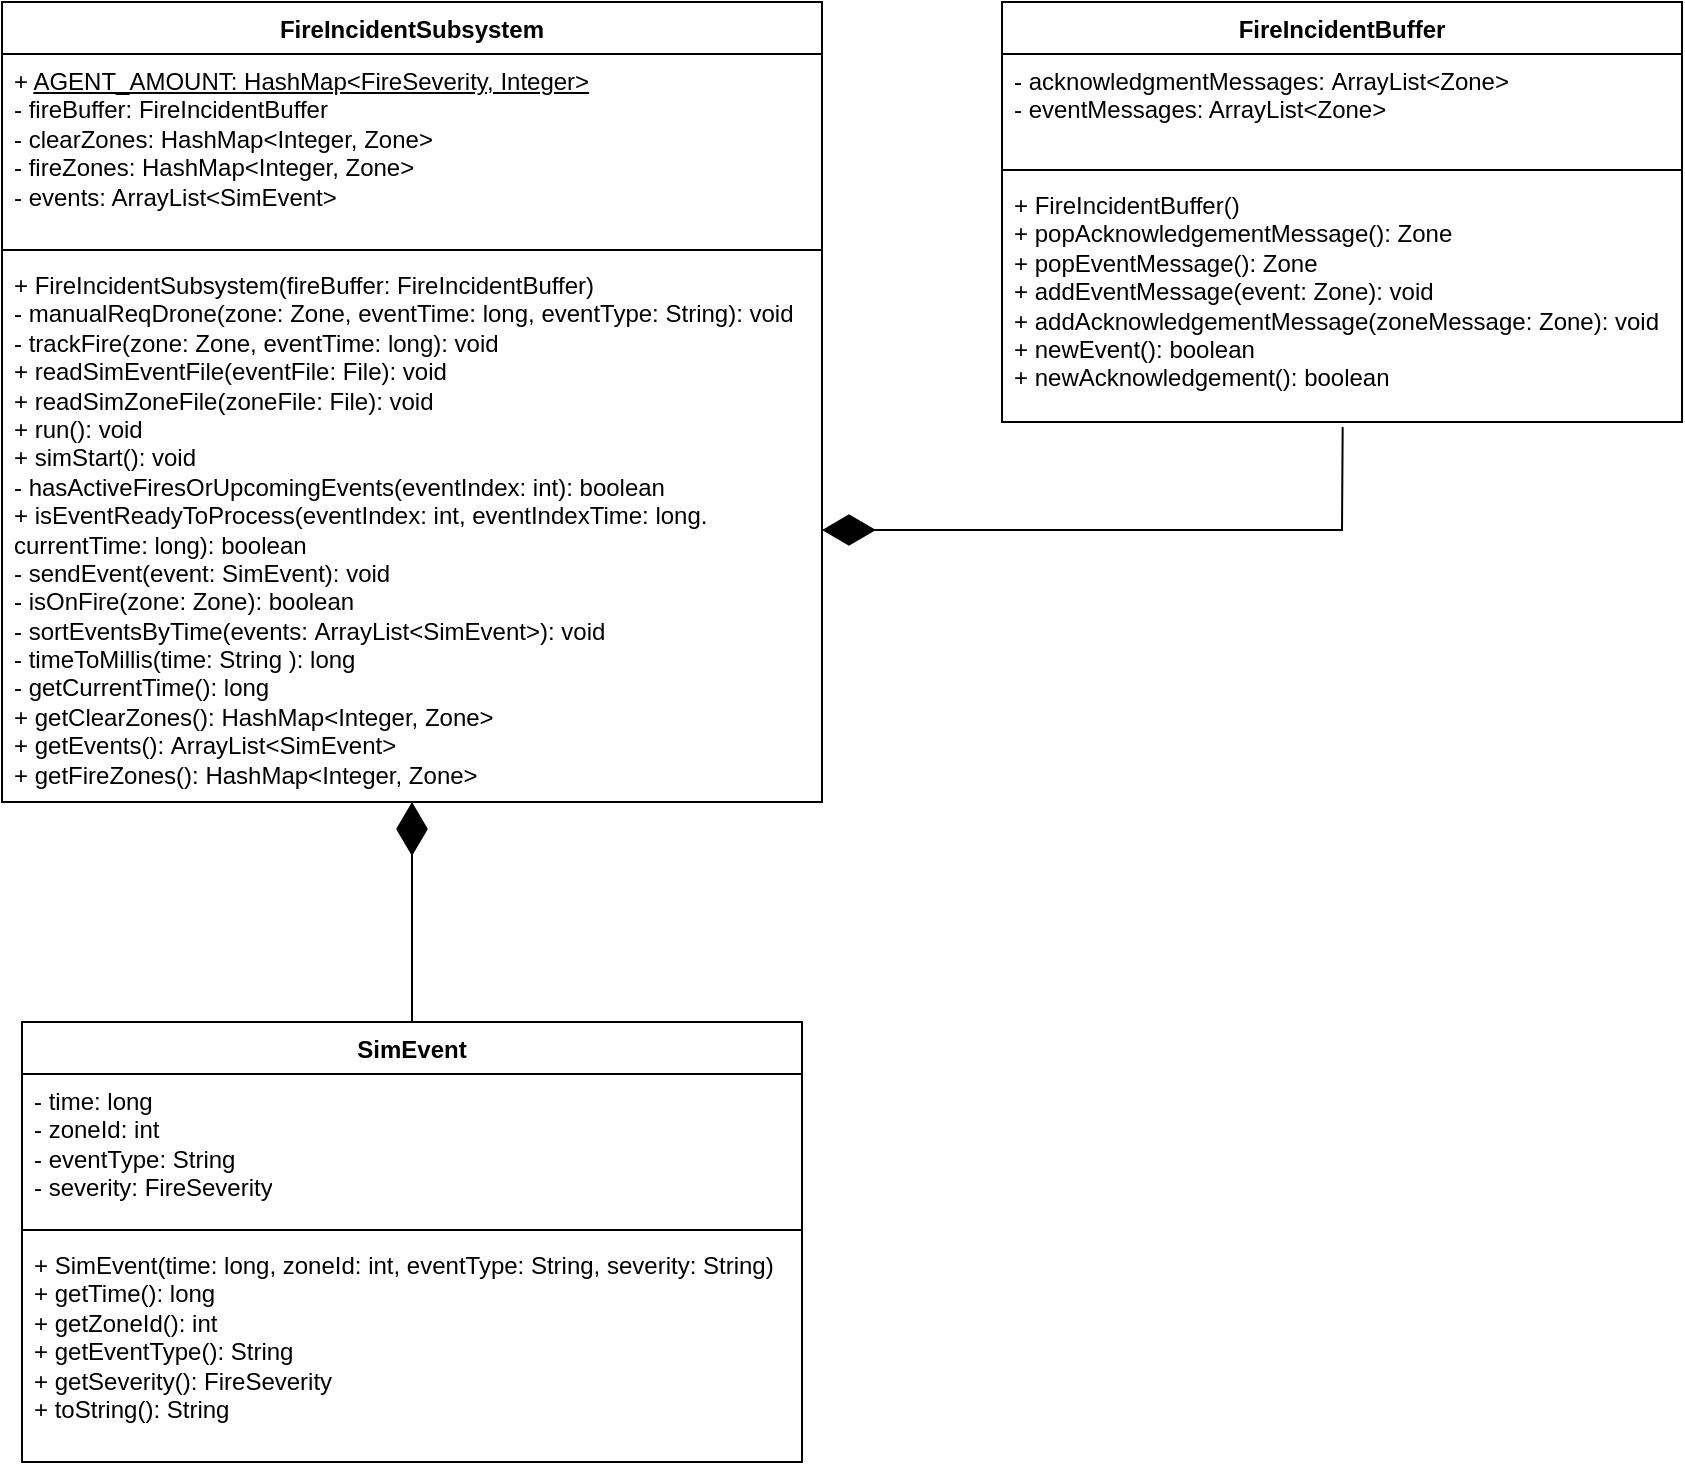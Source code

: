 <mxfile version="26.1.0">
  <diagram name="Page-1" id="l8JWWn1mgFh3_-fhd1bB">
    <mxGraphModel dx="1536" dy="4056" grid="1" gridSize="10" guides="1" tooltips="1" connect="1" arrows="1" fold="1" page="1" pageScale="1" pageWidth="4681" pageHeight="3300" math="0" shadow="0">
      <root>
        <mxCell id="0" />
        <mxCell id="1" parent="0" />
        <mxCell id="iawhTrxei7uKys8adqZG-1" value="FireIncidentSubsystem" style="swimlane;fontStyle=1;align=center;verticalAlign=top;childLayout=stackLayout;horizontal=1;startSize=26;horizontalStack=0;resizeParent=1;resizeParentMax=0;resizeLast=0;collapsible=1;marginBottom=0;whiteSpace=wrap;html=1;" vertex="1" parent="1">
          <mxGeometry x="810" y="-820" width="410" height="400" as="geometry">
            <mxRectangle x="600" y="260" width="160" height="30" as="alternateBounds" />
          </mxGeometry>
        </mxCell>
        <mxCell id="iawhTrxei7uKys8adqZG-2" value="&lt;div&gt;+ &lt;u&gt;AGENT_AMOUNT: HashMap&amp;lt;FireSeverity, Integer&amp;gt;&lt;/u&gt;&lt;/div&gt;&lt;div&gt;- fireBuffer: FireIncidentBuffer&lt;/div&gt;- clearZones: HashMap&amp;lt;Integer, Zone&amp;gt;&lt;div&gt;- fireZones: HashMap&amp;lt;Integer, Zone&amp;gt;&lt;br&gt;&lt;div&gt;- events: ArrayList&amp;lt;SimEvent&amp;gt;&lt;br&gt;&lt;div&gt;&lt;br&gt;&lt;/div&gt;&lt;/div&gt;&lt;/div&gt;" style="text;strokeColor=none;fillColor=none;align=left;verticalAlign=top;spacingLeft=4;spacingRight=4;overflow=hidden;rotatable=0;points=[[0,0.5],[1,0.5]];portConstraint=eastwest;whiteSpace=wrap;html=1;" vertex="1" parent="iawhTrxei7uKys8adqZG-1">
          <mxGeometry y="26" width="410" height="94" as="geometry" />
        </mxCell>
        <mxCell id="iawhTrxei7uKys8adqZG-3" value="" style="line;strokeWidth=1;fillColor=none;align=left;verticalAlign=middle;spacingTop=-1;spacingLeft=3;spacingRight=3;rotatable=0;labelPosition=right;points=[];portConstraint=eastwest;strokeColor=inherit;" vertex="1" parent="iawhTrxei7uKys8adqZG-1">
          <mxGeometry y="120" width="410" height="8" as="geometry" />
        </mxCell>
        <mxCell id="iawhTrxei7uKys8adqZG-4" value="+ FireIncidentSubsystem(fireBuffer: FireIncidentBuffer)&lt;div&gt;- manualReqDrone(zone: Zone, eventTime: long, eventType: String): void&lt;/div&gt;&lt;div&gt;- trackFire(zone: Zone, eventTime: long): void&lt;/div&gt;&lt;div&gt;+ readSimEventFile(eventFile: File): void&lt;/div&gt;&lt;div&gt;+ readSimZoneFile(zoneFile: File): void&lt;/div&gt;&lt;div&gt;+ run(): void&lt;/div&gt;&lt;div&gt;+ simStart(): void&lt;/div&gt;&lt;div&gt;- hasActiveFiresOrUpcomingEvents(eventIndex: int): boolean&lt;/div&gt;&lt;div&gt;+ isEventReadyToProcess(eventIndex: int, eventIndexTime: long. currentTime: long): boolean&lt;/div&gt;&lt;div&gt;- sendEvent(event: SimEvent): void&lt;/div&gt;&lt;div&gt;- isOnFire(zone: Zone): boolean&lt;/div&gt;&lt;div&gt;- sortEventsByTime(&lt;span style=&quot;background-color: transparent; color: light-dark(rgb(0, 0, 0), rgb(255, 255, 255));&quot;&gt;events:&amp;nbsp;&lt;/span&gt;&lt;span style=&quot;background-color: transparent; color: light-dark(rgb(0, 0, 0), rgb(255, 255, 255));&quot;&gt;ArrayList&amp;lt;SimEvent&amp;gt;):&amp;nbsp;&lt;/span&gt;&lt;span style=&quot;background-color: transparent; color: light-dark(rgb(0, 0, 0), rgb(255, 255, 255));&quot;&gt;void&lt;/span&gt;&lt;span style=&quot;background-color: transparent; color: light-dark(rgb(0, 0, 0), rgb(255, 255, 255));&quot;&gt;&amp;nbsp;&lt;/span&gt;&lt;/div&gt;&lt;div&gt;- timeToMillis(time:&amp;nbsp;&lt;span style=&quot;background-color: transparent; color: light-dark(rgb(0, 0, 0), rgb(255, 255, 255));&quot;&gt;String&lt;/span&gt;&lt;span style=&quot;background-color: transparent; color: light-dark(rgb(0, 0, 0), rgb(255, 255, 255));&quot;&gt;&amp;nbsp;&lt;/span&gt;&lt;span style=&quot;background-color: transparent; color: light-dark(rgb(0, 0, 0), rgb(255, 255, 255));&quot;&gt;):&amp;nbsp;&lt;/span&gt;&lt;span style=&quot;background-color: transparent; color: light-dark(rgb(0, 0, 0), rgb(255, 255, 255));&quot;&gt;long&lt;/span&gt;&lt;span style=&quot;background-color: transparent; color: light-dark(rgb(0, 0, 0), rgb(255, 255, 255));&quot;&gt;&amp;nbsp;&lt;/span&gt;&lt;/div&gt;&lt;div&gt;- getCurrentTime():&amp;nbsp;&lt;span style=&quot;background-color: transparent; color: light-dark(rgb(0, 0, 0), rgb(255, 255, 255));&quot;&gt;long&lt;/span&gt;&lt;span style=&quot;background-color: transparent; color: light-dark(rgb(0, 0, 0), rgb(255, 255, 255));&quot;&gt;&amp;nbsp;&lt;/span&gt;&lt;/div&gt;&lt;div&gt;+ getClearZones():&amp;nbsp;&lt;span style=&quot;background-color: transparent; color: light-dark(rgb(0, 0, 0), rgb(255, 255, 255));&quot;&gt;HashMap&amp;lt;Integer, Zone&amp;gt;&lt;/span&gt;&lt;/div&gt;&lt;div&gt;+ getEvents():&amp;nbsp;&lt;span style=&quot;background-color: transparent; color: light-dark(rgb(0, 0, 0), rgb(255, 255, 255));&quot;&gt;ArrayList&amp;lt;SimEvent&amp;gt;&lt;/span&gt;&lt;/div&gt;&lt;div&gt;+ getFireZones():&amp;nbsp;&lt;span style=&quot;background-color: transparent; color: light-dark(rgb(0, 0, 0), rgb(255, 255, 255));&quot;&gt;HashMap&amp;lt;Integer, Zone&amp;gt;&lt;/span&gt;&lt;/div&gt;" style="text;strokeColor=none;fillColor=none;align=left;verticalAlign=top;spacingLeft=4;spacingRight=4;overflow=hidden;rotatable=0;points=[[0,0.5],[1,0.5]];portConstraint=eastwest;whiteSpace=wrap;html=1;" vertex="1" parent="iawhTrxei7uKys8adqZG-1">
          <mxGeometry y="128" width="410" height="272" as="geometry" />
        </mxCell>
        <mxCell id="iawhTrxei7uKys8adqZG-5" value="FireIncidentBuffer" style="swimlane;fontStyle=1;align=center;verticalAlign=top;childLayout=stackLayout;horizontal=1;startSize=26;horizontalStack=0;resizeParent=1;resizeParentMax=0;resizeLast=0;collapsible=1;marginBottom=0;whiteSpace=wrap;html=1;" vertex="1" parent="1">
          <mxGeometry x="1310" y="-820" width="340" height="210" as="geometry" />
        </mxCell>
        <mxCell id="iawhTrxei7uKys8adqZG-6" value="&lt;div&gt;&lt;span style=&quot;background-color: transparent; color: light-dark(rgb(0, 0, 0), rgb(255, 255, 255));&quot;&gt;-&amp;nbsp;&lt;/span&gt;&lt;span style=&quot;background-color: transparent;&quot;&gt;acknowledgmentMessages:&amp;nbsp;&lt;/span&gt;&lt;span style=&quot;background-color: transparent; color: light-dark(rgb(0, 0, 0), rgb(255, 255, 255));&quot;&gt;ArrayList&amp;lt;Zone&amp;gt;&lt;/span&gt;&lt;br&gt;&lt;/div&gt;&lt;div&gt;- eventMessages: ArrayList&amp;lt;Zone&amp;gt;&lt;/div&gt;" style="text;strokeColor=none;fillColor=none;align=left;verticalAlign=top;spacingLeft=4;spacingRight=4;overflow=hidden;rotatable=0;points=[[0,0.5],[1,0.5]];portConstraint=eastwest;whiteSpace=wrap;html=1;" vertex="1" parent="iawhTrxei7uKys8adqZG-5">
          <mxGeometry y="26" width="340" height="54" as="geometry" />
        </mxCell>
        <mxCell id="iawhTrxei7uKys8adqZG-7" value="" style="line;strokeWidth=1;fillColor=none;align=left;verticalAlign=middle;spacingTop=-1;spacingLeft=3;spacingRight=3;rotatable=0;labelPosition=right;points=[];portConstraint=eastwest;strokeColor=inherit;" vertex="1" parent="iawhTrxei7uKys8adqZG-5">
          <mxGeometry y="80" width="340" height="8" as="geometry" />
        </mxCell>
        <mxCell id="iawhTrxei7uKys8adqZG-8" value="&lt;div&gt;+ FireIncidentBuffer()&lt;/div&gt;&lt;div&gt;+ popAcknowledgementMessage(): Zone&lt;/div&gt;&lt;div&gt;&lt;div&gt;&lt;div&gt;+ popEventMessage(): Zone&lt;/div&gt;&lt;/div&gt;&lt;/div&gt;&lt;div&gt;&lt;div&gt;+ addEventMessage(event: Zone): void&lt;/div&gt;&lt;/div&gt;&lt;div&gt;+ addAcknowledgementMessage(zoneMessage: Zone): void&lt;/div&gt;&lt;div&gt;+ newEvent(): boolean&lt;/div&gt;&lt;div&gt;+&amp;nbsp;newAcknowledgement(): boolean&lt;/div&gt;" style="text;strokeColor=none;fillColor=none;align=left;verticalAlign=top;spacingLeft=4;spacingRight=4;overflow=hidden;rotatable=0;points=[[0,0.5],[1,0.5]];portConstraint=eastwest;whiteSpace=wrap;html=1;" vertex="1" parent="iawhTrxei7uKys8adqZG-5">
          <mxGeometry y="88" width="340" height="122" as="geometry" />
        </mxCell>
        <mxCell id="iawhTrxei7uKys8adqZG-9" value="" style="endArrow=diamondThin;endFill=1;endSize=24;html=1;rounded=0;exitX=0.501;exitY=1.021;exitDx=0;exitDy=0;exitPerimeter=0;entryX=1;entryY=0.5;entryDx=0;entryDy=0;" edge="1" parent="1" source="iawhTrxei7uKys8adqZG-8" target="iawhTrxei7uKys8adqZG-4">
          <mxGeometry width="160" relative="1" as="geometry">
            <mxPoint x="1853" y="-105.59" as="sourcePoint" />
            <mxPoint x="1490" y="-510" as="targetPoint" />
            <Array as="points">
              <mxPoint x="1480" y="-556" />
            </Array>
          </mxGeometry>
        </mxCell>
        <mxCell id="iawhTrxei7uKys8adqZG-10" value="SimEvent" style="swimlane;fontStyle=1;align=center;verticalAlign=top;childLayout=stackLayout;horizontal=1;startSize=26;horizontalStack=0;resizeParent=1;resizeParentMax=0;resizeLast=0;collapsible=1;marginBottom=0;whiteSpace=wrap;html=1;" vertex="1" parent="1">
          <mxGeometry x="820" y="-310" width="390" height="220" as="geometry" />
        </mxCell>
        <mxCell id="iawhTrxei7uKys8adqZG-11" value="&lt;div&gt;- time: long&lt;/div&gt;&lt;div&gt;- zoneId: int&lt;/div&gt;&lt;div&gt;- eventType: String&lt;/div&gt;&lt;div&gt;- severity: FireSeverity&lt;/div&gt;" style="text;strokeColor=none;fillColor=none;align=left;verticalAlign=top;spacingLeft=4;spacingRight=4;overflow=hidden;rotatable=0;points=[[0,0.5],[1,0.5]];portConstraint=eastwest;whiteSpace=wrap;html=1;" vertex="1" parent="iawhTrxei7uKys8adqZG-10">
          <mxGeometry y="26" width="390" height="74" as="geometry" />
        </mxCell>
        <mxCell id="iawhTrxei7uKys8adqZG-12" value="" style="line;strokeWidth=1;fillColor=none;align=left;verticalAlign=middle;spacingTop=-1;spacingLeft=3;spacingRight=3;rotatable=0;labelPosition=right;points=[];portConstraint=eastwest;strokeColor=inherit;" vertex="1" parent="iawhTrxei7uKys8adqZG-10">
          <mxGeometry y="100" width="390" height="8" as="geometry" />
        </mxCell>
        <mxCell id="iawhTrxei7uKys8adqZG-13" value="&lt;div&gt;+ SimEvent(time: long, zoneId: int, eventType: String, severity: String)&lt;/div&gt;&lt;div&gt;+ getTime(): long&lt;/div&gt;&lt;div&gt;+ getZoneId(): int&lt;/div&gt;&lt;div&gt;+ getEventType(): String&lt;/div&gt;&lt;div&gt;+ getSeverity(): FireSeverity&lt;/div&gt;&lt;div&gt;+ toString(): String&lt;/div&gt;" style="text;strokeColor=none;fillColor=none;align=left;verticalAlign=top;spacingLeft=4;spacingRight=4;overflow=hidden;rotatable=0;points=[[0,0.5],[1,0.5]];portConstraint=eastwest;whiteSpace=wrap;html=1;" vertex="1" parent="iawhTrxei7uKys8adqZG-10">
          <mxGeometry y="108" width="390" height="112" as="geometry" />
        </mxCell>
        <mxCell id="iawhTrxei7uKys8adqZG-14" value="" style="endArrow=diamondThin;endFill=1;endSize=24;html=1;rounded=0;exitX=0.5;exitY=0;exitDx=0;exitDy=0;" edge="1" parent="1" source="iawhTrxei7uKys8adqZG-10" target="iawhTrxei7uKys8adqZG-4">
          <mxGeometry width="160" relative="1" as="geometry">
            <mxPoint x="908" y="-182" as="sourcePoint" />
            <mxPoint x="1305" y="-420" as="targetPoint" />
          </mxGeometry>
        </mxCell>
      </root>
    </mxGraphModel>
  </diagram>
</mxfile>
